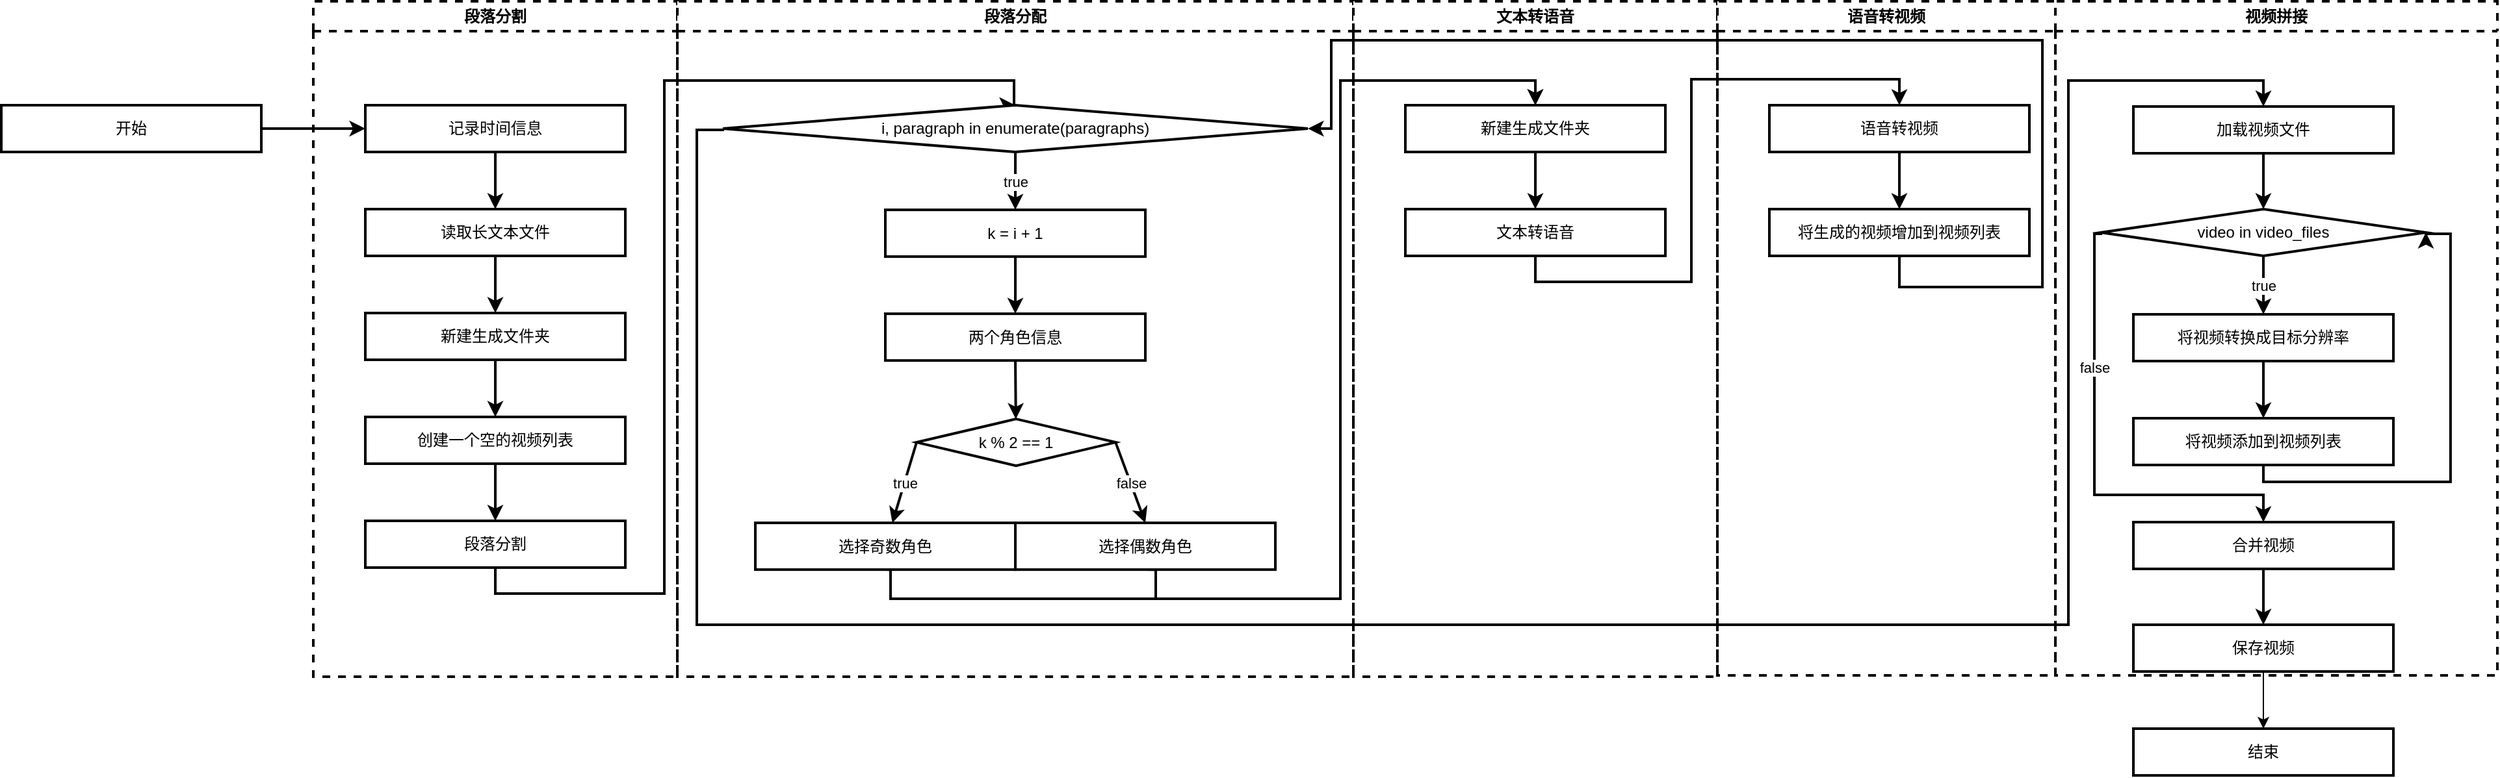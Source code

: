 <mxfile version="25.0.1">
  <diagram id="LNXm45bZ5U9KbuqMDlLa" name="第 1 页">
    <mxGraphModel dx="2730" dy="1498" grid="1" gridSize="10" guides="1" tooltips="1" connect="1" arrows="1" fold="1" page="1" pageScale="1" pageWidth="827" pageHeight="1169" math="0" shadow="0">
      <root>
        <mxCell id="0" />
        <mxCell id="1" parent="0" />
        <mxCell id="D0" value="开始" style="rounded=0;whiteSpace=wrap;html=1;strokeWidth=2;" parent="1" vertex="1">
          <mxGeometry x="440" y="200" width="200" height="36" as="geometry" />
        </mxCell>
        <mxCell id="D1" value="结束" style="rounded=0;whiteSpace=wrap;html=1;strokeWidth=2;" parent="1" vertex="1">
          <mxGeometry x="2080" y="680.0" width="200" height="36" as="geometry" />
        </mxCell>
        <mxCell id="D9" value="记录时间信息" style="rounded=0;whiteSpace=wrap;html=1;strokeWidth=2;" parent="1" vertex="1">
          <mxGeometry x="720" y="200" width="200" height="36" as="geometry" />
        </mxCell>
        <mxCell id="E2" style="strokeWidth=2;exitX=1;exitY=0.5;exitDx=0;exitDy=0;" parent="1" source="D0" target="D9" edge="1">
          <mxGeometry relative="1" as="geometry">
            <mxPoint x="689.958" y="218.465" as="sourcePoint" />
          </mxGeometry>
        </mxCell>
        <mxCell id="D11" value="读取长文本文件" style="rounded=0;whiteSpace=wrap;html=1;strokeWidth=2;" parent="1" vertex="1">
          <mxGeometry x="720" y="280" width="200" height="36" as="geometry" />
        </mxCell>
        <mxCell id="E3" style="strokeWidth=2;" parent="1" source="D9" target="D11" edge="1">
          <mxGeometry relative="1" as="geometry" />
        </mxCell>
        <mxCell id="L3" value="" style="edgeLabel;html=1;align=center;verticalAlign=middle;resizable=0;points=[];" parent="E3" vertex="1" connectable="0">
          <mxGeometry relative="1" as="geometry">
            <mxPoint as="offset" />
          </mxGeometry>
        </mxCell>
        <mxCell id="E4" style="strokeWidth=2;entryX=0.5;entryY=0;entryDx=0;entryDy=0;" parent="1" source="D11" target="D15" edge="1">
          <mxGeometry relative="1" as="geometry">
            <mxPoint x="1346.581" y="298" as="targetPoint" />
          </mxGeometry>
        </mxCell>
        <mxCell id="L4" value="" style="edgeLabel;html=1;align=center;verticalAlign=middle;resizable=0;points=[];" parent="E4" vertex="1" connectable="0">
          <mxGeometry relative="1" as="geometry">
            <mxPoint as="offset" />
          </mxGeometry>
        </mxCell>
        <mxCell id="D15" value="新建生成文件夹" style="rounded=0;whiteSpace=wrap;html=1;strokeWidth=2;" parent="1" vertex="1">
          <mxGeometry x="720" y="360" width="200" height="36" as="geometry" />
        </mxCell>
        <mxCell id="E6" style="strokeWidth=2;entryX=0.5;entryY=0;entryDx=0;entryDy=0;" parent="1" source="D15" target="D23" edge="1">
          <mxGeometry relative="1" as="geometry">
            <mxPoint x="1563.58" y="464.4" as="targetPoint" />
          </mxGeometry>
        </mxCell>
        <mxCell id="L6" value="" style="edgeLabel;html=1;align=center;verticalAlign=middle;resizable=0;points=[];" parent="E6" vertex="1" connectable="0">
          <mxGeometry relative="1" as="geometry">
            <mxPoint as="offset" />
          </mxGeometry>
        </mxCell>
        <mxCell id="D23" value="创建一个空的视频列表" style="rounded=0;whiteSpace=wrap;html=1;strokeWidth=2;" parent="1" vertex="1">
          <mxGeometry x="720" y="440" width="200" height="36" as="geometry" />
        </mxCell>
        <mxCell id="32q1aVp9TRx7u8NfaWEo-10" style="edgeStyle=orthogonalEdgeStyle;rounded=0;orthogonalLoop=1;jettySize=auto;html=1;exitX=0.5;exitY=1;exitDx=0;exitDy=0;entryX=0.5;entryY=0;entryDx=0;entryDy=0;strokeWidth=2;" parent="1" source="D25" target="D35" edge="1">
          <mxGeometry relative="1" as="geometry">
            <Array as="points">
              <mxPoint x="820" y="576" />
              <mxPoint x="950" y="576" />
              <mxPoint x="950" y="181" />
              <mxPoint x="1219" y="181" />
            </Array>
          </mxGeometry>
        </mxCell>
        <mxCell id="D25" value="段落分割" style="rounded=0;whiteSpace=wrap;html=1;strokeWidth=2;" parent="1" vertex="1">
          <mxGeometry x="720" y="520" width="200" height="36" as="geometry" />
        </mxCell>
        <mxCell id="E10" style="strokeWidth=2;" parent="1" source="D23" target="D25" edge="1">
          <mxGeometry relative="1" as="geometry" />
        </mxCell>
        <mxCell id="L10" value="" style="edgeLabel;html=1;align=center;verticalAlign=middle;resizable=0;points=[];" parent="E10" vertex="1" connectable="0">
          <mxGeometry relative="1" as="geometry">
            <mxPoint as="offset" />
          </mxGeometry>
        </mxCell>
        <mxCell id="32q1aVp9TRx7u8NfaWEo-12" style="edgeStyle=orthogonalEdgeStyle;rounded=0;orthogonalLoop=1;jettySize=auto;html=1;exitX=0;exitY=0.5;exitDx=0;exitDy=0;entryX=0.5;entryY=0;entryDx=0;entryDy=0;strokeWidth=2;" parent="1" source="D35" target="D86" edge="1">
          <mxGeometry relative="1" as="geometry">
            <Array as="points">
              <mxPoint x="975" y="219" />
              <mxPoint x="975" y="600" />
              <mxPoint x="2030" y="600" />
              <mxPoint x="2030" y="181" />
              <mxPoint x="2180" y="181" />
            </Array>
          </mxGeometry>
        </mxCell>
        <mxCell id="D35" value="i, paragraph in enumerate(paragraphs)" style="rhombus;whiteSpace=wrap;html=1;strokeWidth=2;labelBackgroundColor=none;" parent="1" vertex="1">
          <mxGeometry x="995" y="200" width="450" height="36" as="geometry" />
        </mxCell>
        <mxCell id="D40" value="k = i + 1" style="rounded=0;whiteSpace=wrap;html=1;strokeWidth=2;" parent="1" vertex="1">
          <mxGeometry x="1120" y="280.56" width="200" height="36" as="geometry" />
        </mxCell>
        <mxCell id="E15" style="strokeWidth=2;" parent="1" source="D35" target="D40" edge="1">
          <mxGeometry relative="1" as="geometry" />
        </mxCell>
        <mxCell id="L15" value="true" style="edgeLabel;html=1;align=center;verticalAlign=middle;resizable=0;points=[];" parent="E15" vertex="1" connectable="0">
          <mxGeometry relative="1" as="geometry">
            <mxPoint as="offset" />
          </mxGeometry>
        </mxCell>
        <mxCell id="D86" value="加载视频文件" style="rounded=0;whiteSpace=wrap;html=1;strokeWidth=2;" parent="1" vertex="1">
          <mxGeometry x="2080" y="201.0" width="200" height="36" as="geometry" />
        </mxCell>
        <mxCell id="E17" style="strokeWidth=2;entryX=0.5;entryY=0;entryDx=0;entryDy=0;" parent="1" source="D40" target="D48" edge="1">
          <mxGeometry relative="1" as="geometry">
            <mxPoint x="1868.63" y="852.16" as="targetPoint" />
          </mxGeometry>
        </mxCell>
        <mxCell id="L17" value="" style="edgeLabel;html=1;align=center;verticalAlign=middle;resizable=0;points=[];" parent="E17" vertex="1" connectable="0">
          <mxGeometry relative="1" as="geometry">
            <mxPoint as="offset" />
          </mxGeometry>
        </mxCell>
        <mxCell id="D48" value="两个角色信息" style="rounded=0;whiteSpace=wrap;html=1;strokeWidth=2;" parent="1" vertex="1">
          <mxGeometry x="1120" y="360.56" width="200" height="36" as="geometry" />
        </mxCell>
        <mxCell id="D52" value="k % 2 == 1" style="rhombus;whiteSpace=wrap;html=1;strokeWidth=2;labelBackgroundColor=none;" parent="1" vertex="1">
          <mxGeometry x="1144.03" y="441.56" width="153.06" height="36" as="geometry" />
        </mxCell>
        <mxCell id="E22" style="strokeWidth=2;exitX=0.5;exitY=1;exitDx=0;exitDy=0;" parent="1" source="D48" target="D52" edge="1">
          <mxGeometry relative="1" as="geometry">
            <mxPoint x="1957.883" y="1552.96" as="sourcePoint" />
          </mxGeometry>
        </mxCell>
        <mxCell id="L22" value="" style="edgeLabel;html=1;align=center;verticalAlign=middle;resizable=0;points=[];" parent="E22" vertex="1" connectable="0">
          <mxGeometry relative="1" as="geometry">
            <mxPoint as="offset" />
          </mxGeometry>
        </mxCell>
        <mxCell id="vAKejQFb02aqTVcs3oSk-2" style="edgeStyle=orthogonalEdgeStyle;rounded=0;orthogonalLoop=1;jettySize=auto;html=1;exitX=0.5;exitY=1;exitDx=0;exitDy=0;entryX=0.5;entryY=0;entryDx=0;entryDy=0;strokeWidth=2;" parent="1" source="D57" target="D70" edge="1">
          <mxGeometry relative="1" as="geometry">
            <Array as="points">
              <mxPoint x="1124" y="580" />
              <mxPoint x="1470" y="580" />
              <mxPoint x="1470" y="181" />
              <mxPoint x="1620" y="181" />
            </Array>
          </mxGeometry>
        </mxCell>
        <mxCell id="D57" value="选择奇数角色" style="rounded=0;whiteSpace=wrap;html=1;strokeWidth=2;" parent="1" vertex="1">
          <mxGeometry x="1020" y="521.56" width="200" height="36" as="geometry" />
        </mxCell>
        <mxCell id="E23" style="strokeWidth=2;exitX=0;exitY=0.5;exitDx=0;exitDy=0;" parent="1" source="D52" target="D57" edge="1">
          <mxGeometry relative="1" as="geometry" />
        </mxCell>
        <mxCell id="L23" value="true" style="edgeLabel;html=1;align=center;verticalAlign=middle;resizable=0;points=[];" parent="E23" vertex="1" connectable="0">
          <mxGeometry relative="1" as="geometry">
            <mxPoint as="offset" />
          </mxGeometry>
        </mxCell>
        <mxCell id="vAKejQFb02aqTVcs3oSk-3" style="edgeStyle=orthogonalEdgeStyle;rounded=0;orthogonalLoop=1;jettySize=auto;html=1;exitX=0.5;exitY=1;exitDx=0;exitDy=0;strokeWidth=2;entryX=0.5;entryY=0;entryDx=0;entryDy=0;" parent="1" source="D62" target="D70" edge="1">
          <mxGeometry relative="1" as="geometry">
            <mxPoint x="1640.88" y="795.76" as="targetPoint" />
            <Array as="points">
              <mxPoint x="1328" y="580" />
              <mxPoint x="1470" y="580" />
              <mxPoint x="1470" y="181" />
              <mxPoint x="1620" y="181" />
            </Array>
          </mxGeometry>
        </mxCell>
        <mxCell id="D62" value="选择偶数角色" style="rounded=0;whiteSpace=wrap;html=1;strokeWidth=2;" parent="1" vertex="1">
          <mxGeometry x="1220" y="521.56" width="200" height="36" as="geometry" />
        </mxCell>
        <mxCell id="E24" style="strokeWidth=2;exitX=1;exitY=0.5;exitDx=0;exitDy=0;entryX=0.5;entryY=0;entryDx=0;entryDy=0;" parent="1" source="D52" target="D62" edge="1">
          <mxGeometry relative="1" as="geometry" />
        </mxCell>
        <mxCell id="L24" value="false" style="edgeLabel;html=1;align=center;verticalAlign=middle;resizable=0;points=[];" parent="E24" vertex="1" connectable="0">
          <mxGeometry relative="1" as="geometry">
            <mxPoint as="offset" />
          </mxGeometry>
        </mxCell>
        <mxCell id="D70" value="新建生成文件夹" style="rounded=0;whiteSpace=wrap;html=1;strokeWidth=2;" parent="1" vertex="1">
          <mxGeometry x="1520" y="200" width="200" height="36" as="geometry" />
        </mxCell>
        <mxCell id="E30" style="strokeWidth=2;entryX=0.5;entryY=0;entryDx=0;entryDy=0;" parent="1" source="D70" target="D74" edge="1">
          <mxGeometry relative="1" as="geometry">
            <mxPoint x="2013.32" y="548.4" as="targetPoint" />
          </mxGeometry>
        </mxCell>
        <mxCell id="L30" value="" style="edgeLabel;html=1;align=center;verticalAlign=middle;resizable=0;points=[];" parent="E30" vertex="1" connectable="0">
          <mxGeometry relative="1" as="geometry">
            <mxPoint as="offset" />
          </mxGeometry>
        </mxCell>
        <mxCell id="32q1aVp9TRx7u8NfaWEo-11" style="edgeStyle=orthogonalEdgeStyle;rounded=0;orthogonalLoop=1;jettySize=auto;html=1;exitX=0.5;exitY=1;exitDx=0;exitDy=0;entryX=0.5;entryY=0;entryDx=0;entryDy=0;strokeWidth=2;" parent="1" source="D74" target="D78" edge="1">
          <mxGeometry relative="1" as="geometry">
            <Array as="points">
              <mxPoint x="1620" y="336" />
              <mxPoint x="1740" y="336" />
              <mxPoint x="1740" y="180" />
              <mxPoint x="1900" y="180" />
            </Array>
          </mxGeometry>
        </mxCell>
        <mxCell id="D74" value="文本转语音" style="rounded=0;whiteSpace=wrap;html=1;strokeWidth=2;" parent="1" vertex="1">
          <mxGeometry x="1520" y="280" width="200" height="36" as="geometry" />
        </mxCell>
        <mxCell id="D78" value="语音转视频" style="rounded=0;whiteSpace=wrap;html=1;strokeWidth=2;" parent="1" vertex="1">
          <mxGeometry x="1800" y="200" width="200" height="36" as="geometry" />
        </mxCell>
        <mxCell id="32q1aVp9TRx7u8NfaWEo-5" style="edgeStyle=orthogonalEdgeStyle;rounded=0;orthogonalLoop=1;jettySize=auto;html=1;exitX=0.5;exitY=1;exitDx=0;exitDy=0;entryX=1;entryY=0.5;entryDx=0;entryDy=0;strokeWidth=2;" parent="1" source="D84" target="D35" edge="1">
          <mxGeometry relative="1" as="geometry">
            <Array as="points">
              <mxPoint x="1901" y="340" />
              <mxPoint x="2010" y="340" />
              <mxPoint x="2010" y="150" />
              <mxPoint x="1463" y="150" />
              <mxPoint x="1463" y="219" />
            </Array>
          </mxGeometry>
        </mxCell>
        <mxCell id="D84" value="将生成的视频增加到视频列表" style="rounded=0;whiteSpace=wrap;html=1;strokeWidth=2;" parent="1" vertex="1">
          <mxGeometry x="1800" y="280" width="200" height="36" as="geometry" />
        </mxCell>
        <mxCell id="E36" style="strokeWidth=2;exitX=0.5;exitY=1;exitDx=0;exitDy=0;" parent="1" source="D78" target="D84" edge="1">
          <mxGeometry relative="1" as="geometry">
            <mxPoint x="1802.06" y="492.8" as="sourcePoint" />
          </mxGeometry>
        </mxCell>
        <mxCell id="L36" value="" style="edgeLabel;html=1;align=center;verticalAlign=middle;resizable=0;points=[];" parent="E36" vertex="1" connectable="0">
          <mxGeometry relative="1" as="geometry">
            <mxPoint as="offset" />
          </mxGeometry>
        </mxCell>
        <mxCell id="32q1aVp9TRx7u8NfaWEo-8" style="edgeStyle=orthogonalEdgeStyle;rounded=0;orthogonalLoop=1;jettySize=auto;html=1;exitX=0;exitY=0.5;exitDx=0;exitDy=0;entryX=0.5;entryY=0;entryDx=0;entryDy=0;strokeWidth=2;" parent="1" source="D90" target="D111" edge="1">
          <mxGeometry relative="1" as="geometry">
            <Array as="points">
              <mxPoint x="2050" y="299" />
              <mxPoint x="2050" y="500" />
              <mxPoint x="2180" y="500" />
            </Array>
          </mxGeometry>
        </mxCell>
        <mxCell id="32q1aVp9TRx7u8NfaWEo-9" value="false" style="edgeLabel;html=1;align=center;verticalAlign=middle;resizable=0;points=[];" parent="32q1aVp9TRx7u8NfaWEo-8" vertex="1" connectable="0">
          <mxGeometry x="-0.392" relative="1" as="geometry">
            <mxPoint as="offset" />
          </mxGeometry>
        </mxCell>
        <mxCell id="D90" value="video in video_files" style="rhombus;whiteSpace=wrap;html=1;strokeWidth=2;labelBackgroundColor=none;" parent="1" vertex="1">
          <mxGeometry x="2055" y="280" width="250" height="36" as="geometry" />
        </mxCell>
        <mxCell id="E38" style="strokeWidth=2;" parent="1" source="D86" target="D90" edge="1">
          <mxGeometry relative="1" as="geometry" />
        </mxCell>
        <mxCell id="L38" value="" style="edgeLabel;html=1;align=center;verticalAlign=middle;resizable=0;points=[];" parent="E38" vertex="1" connectable="0">
          <mxGeometry relative="1" as="geometry">
            <mxPoint as="offset" />
          </mxGeometry>
        </mxCell>
        <mxCell id="E39" style="strokeWidth=2;entryX=0.5;entryY=0;entryDx=0;entryDy=0;" parent="1" source="D90" target="D100" edge="1">
          <mxGeometry relative="1" as="geometry">
            <mxPoint x="2602.362" y="732.704" as="targetPoint" />
          </mxGeometry>
        </mxCell>
        <mxCell id="L39" value="true" style="edgeLabel;html=1;align=center;verticalAlign=middle;resizable=0;points=[];" parent="E39" vertex="1" connectable="0">
          <mxGeometry relative="1" as="geometry">
            <mxPoint as="offset" />
          </mxGeometry>
        </mxCell>
        <mxCell id="vAKejQFb02aqTVcs3oSk-4" style="edgeStyle=orthogonalEdgeStyle;rounded=0;orthogonalLoop=1;jettySize=auto;html=1;exitX=0.5;exitY=1;exitDx=0;exitDy=0;entryX=0.5;entryY=0;entryDx=0;entryDy=0;strokeWidth=2;" parent="1" source="D111" target="D120" edge="1">
          <mxGeometry relative="1" as="geometry" />
        </mxCell>
        <mxCell id="D111" value="合并视频" style="rounded=0;whiteSpace=wrap;html=1;strokeWidth=2;" parent="1" vertex="1">
          <mxGeometry x="2080" y="521.0" width="200" height="36" as="geometry" />
        </mxCell>
        <mxCell id="D100" value="将视频转换成目标分辨率" style="rounded=0;whiteSpace=wrap;html=1;strokeWidth=2;" parent="1" vertex="1">
          <mxGeometry x="2080" y="361" width="200" height="36" as="geometry" />
        </mxCell>
        <mxCell id="32q1aVp9TRx7u8NfaWEo-7" style="edgeStyle=orthogonalEdgeStyle;rounded=0;orthogonalLoop=1;jettySize=auto;html=1;exitX=0.5;exitY=1;exitDx=0;exitDy=0;entryX=1;entryY=0.5;entryDx=0;entryDy=0;strokeWidth=2;" parent="1" source="D104" target="D90" edge="1">
          <mxGeometry relative="1" as="geometry">
            <Array as="points">
              <mxPoint x="2179.93" y="490" />
              <mxPoint x="2323.93" y="490" />
              <mxPoint x="2323.93" y="299" />
            </Array>
          </mxGeometry>
        </mxCell>
        <mxCell id="D104" value="将视频添加到视频列表" style="rounded=0;whiteSpace=wrap;html=1;strokeWidth=2;" parent="1" vertex="1">
          <mxGeometry x="2080" y="441.0" width="200" height="36" as="geometry" />
        </mxCell>
        <mxCell id="E44" style="strokeWidth=2;exitX=0.5;exitY=1;exitDx=0;exitDy=0;" parent="1" source="D100" target="D104" edge="1">
          <mxGeometry relative="1" as="geometry">
            <mxPoint x="2798.93" y="916" as="sourcePoint" />
          </mxGeometry>
        </mxCell>
        <mxCell id="L44" value="" style="edgeLabel;html=1;align=center;verticalAlign=middle;resizable=0;points=[];" parent="E44" vertex="1" connectable="0">
          <mxGeometry relative="1" as="geometry">
            <mxPoint as="offset" />
          </mxGeometry>
        </mxCell>
        <mxCell id="32q1aVp9TRx7u8NfaWEo-13" style="edgeStyle=orthogonalEdgeStyle;rounded=0;orthogonalLoop=1;jettySize=auto;html=1;exitX=0.5;exitY=1;exitDx=0;exitDy=0;entryX=0.5;entryY=0;entryDx=0;entryDy=0;" parent="1" source="D120" target="D1" edge="1">
          <mxGeometry relative="1" as="geometry" />
        </mxCell>
        <mxCell id="D120" value="保存视频" style="rounded=0;whiteSpace=wrap;html=1;strokeWidth=2;" parent="1" vertex="1">
          <mxGeometry x="2080" y="600" width="200" height="36" as="geometry" />
        </mxCell>
        <mxCell id="32q1aVp9TRx7u8NfaWEo-17" value="段落分割" style="swimlane;whiteSpace=wrap;html=1;strokeWidth=2;rounded=0;dashed=1;" parent="1" vertex="1">
          <mxGeometry x="680" y="120" width="280" height="520" as="geometry" />
        </mxCell>
        <mxCell id="32q1aVp9TRx7u8NfaWEo-18" value="段落分配" style="swimlane;whiteSpace=wrap;html=1;strokeWidth=2;dashed=1;" parent="32q1aVp9TRx7u8NfaWEo-17" vertex="1">
          <mxGeometry x="280" width="520" height="520" as="geometry" />
        </mxCell>
        <mxCell id="32q1aVp9TRx7u8NfaWEo-19" value="文本转语音" style="swimlane;whiteSpace=wrap;html=1;strokeWidth=2;dashed=1;" parent="32q1aVp9TRx7u8NfaWEo-18" vertex="1">
          <mxGeometry x="520" width="280" height="520" as="geometry" />
        </mxCell>
        <mxCell id="32q1aVp9TRx7u8NfaWEo-20" value="语音转视频" style="swimlane;whiteSpace=wrap;html=1;strokeWidth=2;dashed=1;" parent="1" vertex="1">
          <mxGeometry x="1760" y="120" width="260" height="519" as="geometry" />
        </mxCell>
        <mxCell id="32q1aVp9TRx7u8NfaWEo-21" value="视频拼接" style="swimlane;whiteSpace=wrap;html=1;strokeWidth=2;dashed=1;" parent="1" vertex="1">
          <mxGeometry x="2020" y="120" width="340" height="519" as="geometry" />
        </mxCell>
      </root>
    </mxGraphModel>
  </diagram>
</mxfile>
